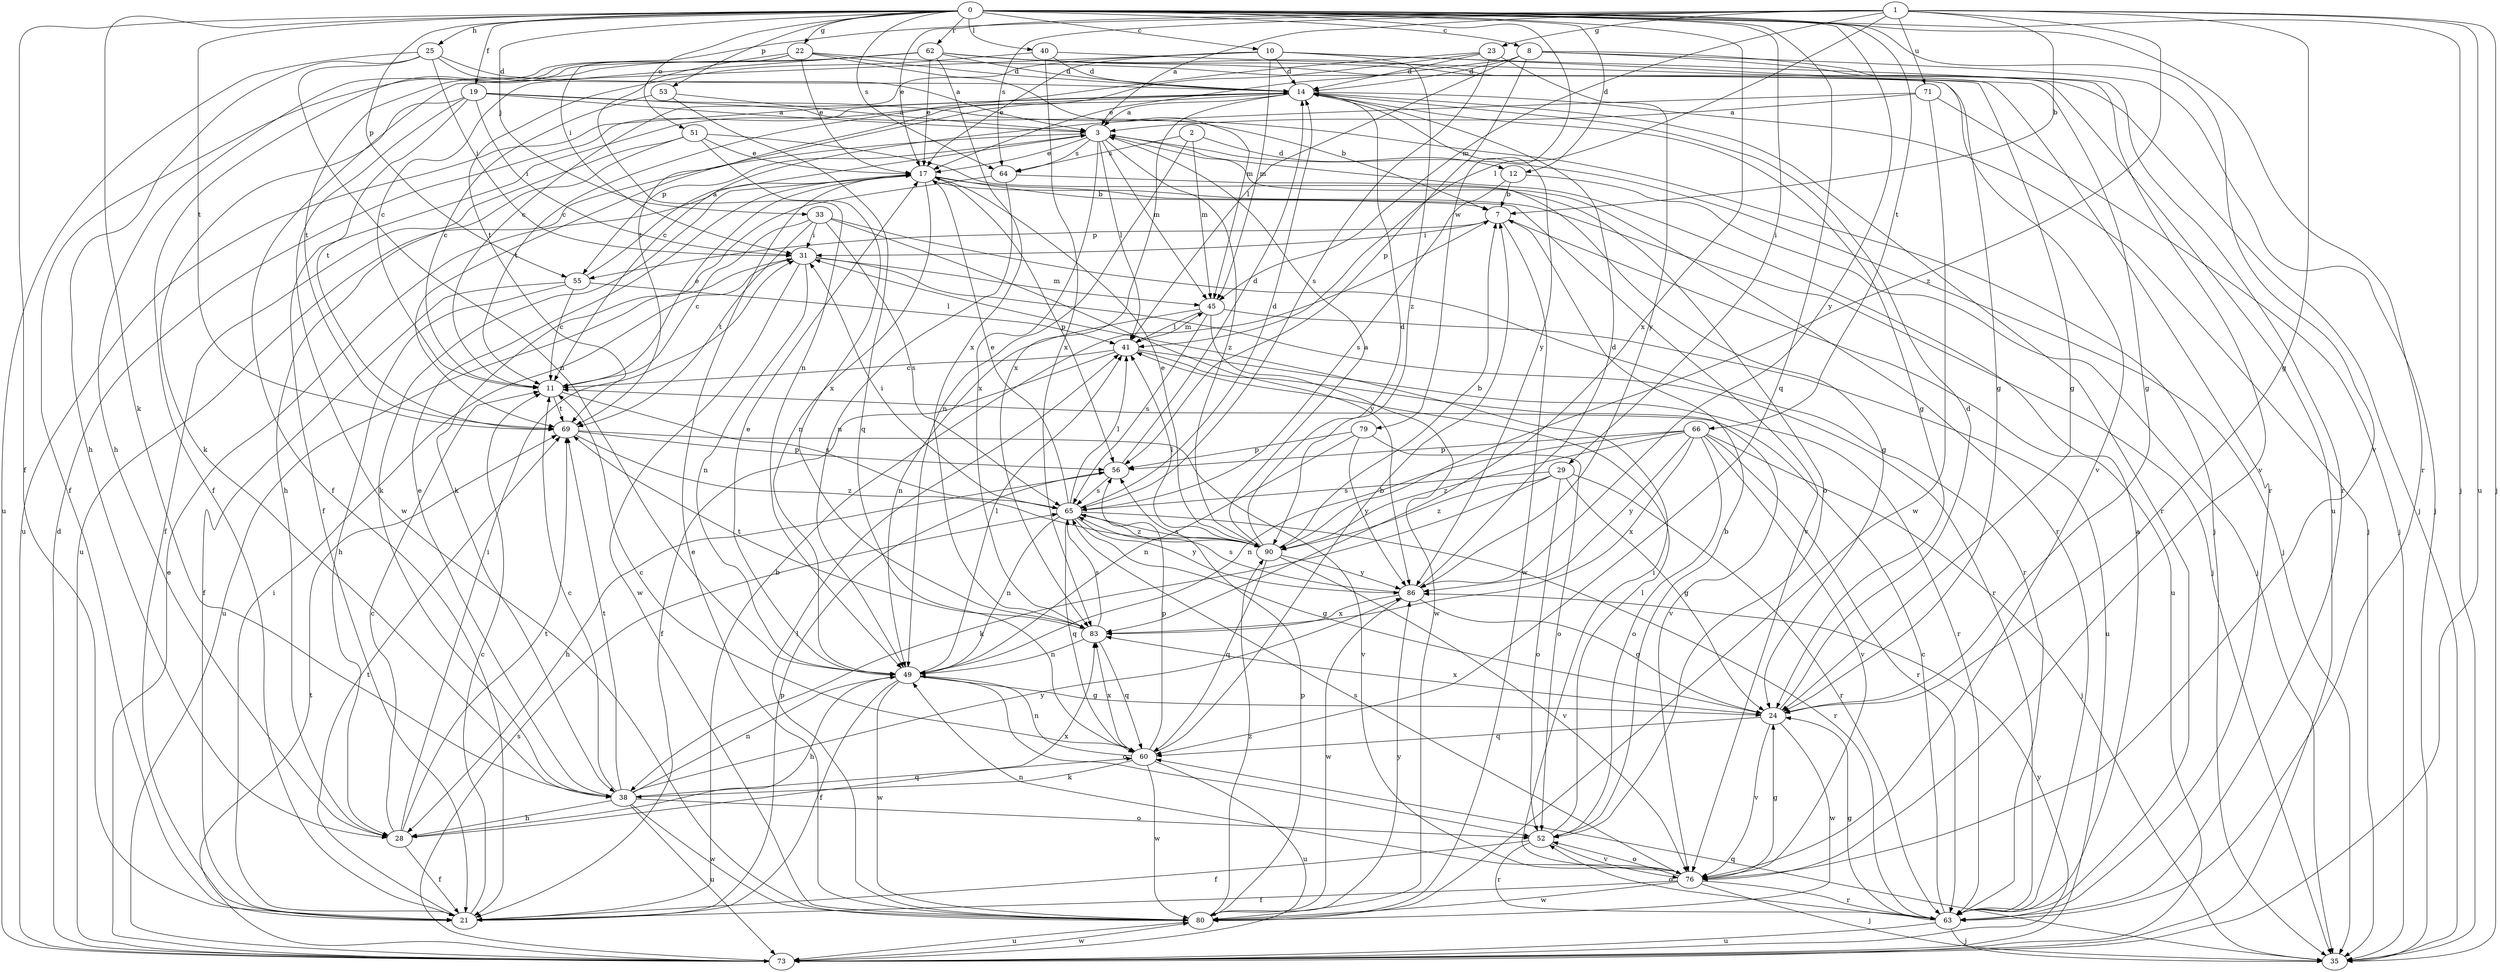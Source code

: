 strict digraph  {
0;
1;
2;
3;
7;
8;
10;
11;
12;
14;
17;
19;
21;
22;
23;
24;
25;
28;
29;
31;
33;
35;
38;
40;
41;
45;
49;
51;
52;
53;
55;
56;
60;
62;
63;
64;
65;
66;
69;
71;
73;
76;
79;
80;
83;
86;
90;
0 -> 8  [label=c];
0 -> 10  [label=c];
0 -> 12  [label=d];
0 -> 19  [label=f];
0 -> 21  [label=f];
0 -> 22  [label=g];
0 -> 25  [label=h];
0 -> 29  [label=i];
0 -> 33  [label=j];
0 -> 35  [label=j];
0 -> 38  [label=k];
0 -> 40  [label=l];
0 -> 51  [label=o];
0 -> 53  [label=p];
0 -> 55  [label=p];
0 -> 60  [label=q];
0 -> 62  [label=r];
0 -> 63  [label=r];
0 -> 64  [label=s];
0 -> 66  [label=t];
0 -> 69  [label=t];
0 -> 76  [label=v];
0 -> 79  [label=w];
0 -> 83  [label=x];
0 -> 86  [label=y];
1 -> 3  [label=a];
1 -> 7  [label=b];
1 -> 17  [label=e];
1 -> 23  [label=g];
1 -> 24  [label=g];
1 -> 31  [label=i];
1 -> 35  [label=j];
1 -> 41  [label=l];
1 -> 45  [label=m];
1 -> 64  [label=s];
1 -> 71  [label=u];
1 -> 73  [label=u];
1 -> 90  [label=z];
2 -> 12  [label=d];
2 -> 45  [label=m];
2 -> 49  [label=n];
2 -> 64  [label=s];
3 -> 17  [label=e];
3 -> 35  [label=j];
3 -> 41  [label=l];
3 -> 45  [label=m];
3 -> 55  [label=p];
3 -> 63  [label=r];
3 -> 64  [label=s];
3 -> 73  [label=u];
3 -> 83  [label=x];
3 -> 90  [label=z];
7 -> 31  [label=i];
7 -> 55  [label=p];
7 -> 73  [label=u];
7 -> 80  [label=w];
8 -> 14  [label=d];
8 -> 17  [label=e];
8 -> 35  [label=j];
8 -> 41  [label=l];
8 -> 56  [label=p];
8 -> 63  [label=r];
8 -> 76  [label=v];
10 -> 11  [label=c];
10 -> 14  [label=d];
10 -> 17  [label=e];
10 -> 21  [label=f];
10 -> 35  [label=j];
10 -> 45  [label=m];
10 -> 73  [label=u];
10 -> 90  [label=z];
11 -> 17  [label=e];
11 -> 65  [label=s];
11 -> 69  [label=t];
12 -> 7  [label=b];
12 -> 35  [label=j];
12 -> 65  [label=s];
14 -> 3  [label=a];
14 -> 21  [label=f];
14 -> 24  [label=g];
14 -> 35  [label=j];
14 -> 63  [label=r];
14 -> 69  [label=t];
14 -> 73  [label=u];
14 -> 83  [label=x];
14 -> 86  [label=y];
17 -> 7  [label=b];
17 -> 35  [label=j];
17 -> 38  [label=k];
17 -> 49  [label=n];
17 -> 56  [label=p];
17 -> 76  [label=v];
19 -> 3  [label=a];
19 -> 7  [label=b];
19 -> 31  [label=i];
19 -> 35  [label=j];
19 -> 38  [label=k];
19 -> 69  [label=t];
19 -> 80  [label=w];
21 -> 7  [label=b];
21 -> 11  [label=c];
21 -> 31  [label=i];
21 -> 56  [label=p];
21 -> 69  [label=t];
22 -> 14  [label=d];
22 -> 17  [label=e];
22 -> 21  [label=f];
22 -> 24  [label=g];
22 -> 28  [label=h];
22 -> 45  [label=m];
22 -> 49  [label=n];
23 -> 11  [label=c];
23 -> 14  [label=d];
23 -> 65  [label=s];
23 -> 69  [label=t];
23 -> 86  [label=y];
24 -> 14  [label=d];
24 -> 60  [label=q];
24 -> 76  [label=v];
24 -> 80  [label=w];
24 -> 83  [label=x];
25 -> 3  [label=a];
25 -> 14  [label=d];
25 -> 28  [label=h];
25 -> 31  [label=i];
25 -> 49  [label=n];
25 -> 73  [label=u];
28 -> 11  [label=c];
28 -> 21  [label=f];
28 -> 31  [label=i];
28 -> 69  [label=t];
28 -> 83  [label=x];
29 -> 24  [label=g];
29 -> 38  [label=k];
29 -> 52  [label=o];
29 -> 63  [label=r];
29 -> 65  [label=s];
29 -> 90  [label=z];
31 -> 45  [label=m];
31 -> 49  [label=n];
31 -> 63  [label=r];
31 -> 73  [label=u];
31 -> 80  [label=w];
33 -> 11  [label=c];
33 -> 31  [label=i];
33 -> 63  [label=r];
33 -> 65  [label=s];
33 -> 69  [label=t];
33 -> 86  [label=y];
35 -> 60  [label=q];
38 -> 11  [label=c];
38 -> 17  [label=e];
38 -> 28  [label=h];
38 -> 49  [label=n];
38 -> 52  [label=o];
38 -> 60  [label=q];
38 -> 69  [label=t];
38 -> 73  [label=u];
38 -> 80  [label=w];
38 -> 86  [label=y];
40 -> 14  [label=d];
40 -> 24  [label=g];
40 -> 69  [label=t];
40 -> 83  [label=x];
41 -> 11  [label=c];
41 -> 21  [label=f];
41 -> 45  [label=m];
41 -> 63  [label=r];
41 -> 76  [label=v];
45 -> 41  [label=l];
45 -> 49  [label=n];
45 -> 65  [label=s];
45 -> 73  [label=u];
45 -> 80  [label=w];
49 -> 17  [label=e];
49 -> 21  [label=f];
49 -> 24  [label=g];
49 -> 28  [label=h];
49 -> 41  [label=l];
49 -> 52  [label=o];
49 -> 80  [label=w];
51 -> 17  [label=e];
51 -> 21  [label=f];
51 -> 28  [label=h];
51 -> 52  [label=o];
51 -> 83  [label=x];
52 -> 7  [label=b];
52 -> 21  [label=f];
52 -> 41  [label=l];
52 -> 63  [label=r];
52 -> 76  [label=v];
53 -> 3  [label=a];
53 -> 11  [label=c];
53 -> 60  [label=q];
55 -> 3  [label=a];
55 -> 11  [label=c];
55 -> 21  [label=f];
55 -> 28  [label=h];
55 -> 41  [label=l];
56 -> 14  [label=d];
56 -> 28  [label=h];
56 -> 65  [label=s];
60 -> 7  [label=b];
60 -> 11  [label=c];
60 -> 38  [label=k];
60 -> 49  [label=n];
60 -> 56  [label=p];
60 -> 73  [label=u];
60 -> 80  [label=w];
60 -> 83  [label=x];
62 -> 11  [label=c];
62 -> 14  [label=d];
62 -> 17  [label=e];
62 -> 21  [label=f];
62 -> 24  [label=g];
62 -> 63  [label=r];
62 -> 69  [label=t];
62 -> 76  [label=v];
62 -> 83  [label=x];
63 -> 3  [label=a];
63 -> 11  [label=c];
63 -> 24  [label=g];
63 -> 35  [label=j];
63 -> 52  [label=o];
63 -> 73  [label=u];
64 -> 24  [label=g];
64 -> 38  [label=k];
64 -> 49  [label=n];
65 -> 14  [label=d];
65 -> 17  [label=e];
65 -> 24  [label=g];
65 -> 31  [label=i];
65 -> 41  [label=l];
65 -> 49  [label=n];
65 -> 60  [label=q];
65 -> 63  [label=r];
65 -> 86  [label=y];
65 -> 90  [label=z];
66 -> 35  [label=j];
66 -> 49  [label=n];
66 -> 52  [label=o];
66 -> 56  [label=p];
66 -> 63  [label=r];
66 -> 76  [label=v];
66 -> 83  [label=x];
66 -> 86  [label=y];
66 -> 90  [label=z];
69 -> 56  [label=p];
69 -> 76  [label=v];
69 -> 90  [label=z];
71 -> 3  [label=a];
71 -> 11  [label=c];
71 -> 35  [label=j];
71 -> 80  [label=w];
73 -> 14  [label=d];
73 -> 17  [label=e];
73 -> 65  [label=s];
73 -> 69  [label=t];
73 -> 80  [label=w];
73 -> 86  [label=y];
76 -> 21  [label=f];
76 -> 24  [label=g];
76 -> 31  [label=i];
76 -> 35  [label=j];
76 -> 49  [label=n];
76 -> 52  [label=o];
76 -> 63  [label=r];
76 -> 65  [label=s];
76 -> 80  [label=w];
79 -> 49  [label=n];
79 -> 52  [label=o];
79 -> 56  [label=p];
79 -> 86  [label=y];
80 -> 17  [label=e];
80 -> 41  [label=l];
80 -> 56  [label=p];
80 -> 73  [label=u];
80 -> 86  [label=y];
80 -> 90  [label=z];
83 -> 49  [label=n];
83 -> 60  [label=q];
83 -> 65  [label=s];
83 -> 69  [label=t];
86 -> 14  [label=d];
86 -> 24  [label=g];
86 -> 65  [label=s];
86 -> 80  [label=w];
86 -> 83  [label=x];
90 -> 3  [label=a];
90 -> 7  [label=b];
90 -> 14  [label=d];
90 -> 17  [label=e];
90 -> 41  [label=l];
90 -> 60  [label=q];
90 -> 65  [label=s];
90 -> 76  [label=v];
90 -> 86  [label=y];
}
